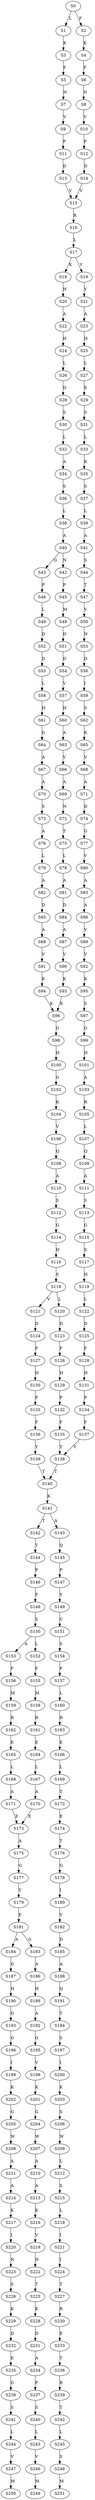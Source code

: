 strict digraph  {
	S0 -> S1 [ label = L ];
	S0 -> S2 [ label = F ];
	S1 -> S3 [ label = K ];
	S2 -> S4 [ label = K ];
	S3 -> S5 [ label = F ];
	S4 -> S6 [ label = F ];
	S5 -> S7 [ label = N ];
	S6 -> S8 [ label = N ];
	S7 -> S9 [ label = V ];
	S8 -> S10 [ label = V ];
	S9 -> S11 [ label = P ];
	S10 -> S12 [ label = P ];
	S11 -> S13 [ label = D ];
	S12 -> S14 [ label = D ];
	S13 -> S15 [ label = V ];
	S14 -> S15 [ label = V ];
	S15 -> S16 [ label = R ];
	S16 -> S17 [ label = L ];
	S17 -> S18 [ label = K ];
	S17 -> S19 [ label = V ];
	S18 -> S20 [ label = H ];
	S19 -> S21 [ label = Y ];
	S20 -> S22 [ label = A ];
	S21 -> S23 [ label = A ];
	S22 -> S24 [ label = H ];
	S23 -> S25 [ label = H ];
	S24 -> S26 [ label = L ];
	S25 -> S27 [ label = L ];
	S26 -> S28 [ label = D ];
	S27 -> S29 [ label = E ];
	S28 -> S30 [ label = S ];
	S29 -> S31 [ label = S ];
	S30 -> S32 [ label = L ];
	S31 -> S33 [ label = L ];
	S32 -> S34 [ label = A ];
	S33 -> S35 [ label = K ];
	S34 -> S36 [ label = S ];
	S35 -> S37 [ label = S ];
	S36 -> S38 [ label = L ];
	S37 -> S39 [ label = L ];
	S38 -> S40 [ label = A ];
	S39 -> S41 [ label = A ];
	S40 -> S42 [ label = N ];
	S40 -> S43 [ label = G ];
	S41 -> S44 [ label = S ];
	S42 -> S45 [ label = P ];
	S43 -> S46 [ label = P ];
	S44 -> S47 [ label = T ];
	S45 -> S48 [ label = M ];
	S46 -> S49 [ label = L ];
	S47 -> S50 [ label = V ];
	S48 -> S51 [ label = D ];
	S49 -> S52 [ label = D ];
	S50 -> S53 [ label = N ];
	S51 -> S54 [ label = D ];
	S52 -> S55 [ label = D ];
	S53 -> S56 [ label = D ];
	S54 -> S57 [ label = V ];
	S55 -> S58 [ label = L ];
	S56 -> S59 [ label = I ];
	S57 -> S60 [ label = H ];
	S58 -> S61 [ label = H ];
	S59 -> S62 [ label = S ];
	S60 -> S63 [ label = A ];
	S61 -> S64 [ label = G ];
	S62 -> S65 [ label = K ];
	S63 -> S66 [ label = V ];
	S64 -> S67 [ label = A ];
	S65 -> S68 [ label = V ];
	S66 -> S69 [ label = A ];
	S67 -> S70 [ label = A ];
	S68 -> S71 [ label = A ];
	S69 -> S72 [ label = N ];
	S70 -> S73 [ label = S ];
	S71 -> S74 [ label = D ];
	S72 -> S75 [ label = T ];
	S73 -> S76 [ label = A ];
	S74 -> S77 [ label = G ];
	S75 -> S78 [ label = L ];
	S76 -> S79 [ label = L ];
	S77 -> S80 [ label = V ];
	S78 -> S81 [ label = A ];
	S79 -> S82 [ label = A ];
	S80 -> S83 [ label = A ];
	S81 -> S84 [ label = D ];
	S82 -> S85 [ label = D ];
	S83 -> S86 [ label = A ];
	S84 -> S87 [ label = A ];
	S85 -> S88 [ label = A ];
	S86 -> S89 [ label = V ];
	S87 -> S90 [ label = V ];
	S88 -> S91 [ label = V ];
	S89 -> S92 [ label = V ];
	S90 -> S93 [ label = K ];
	S91 -> S94 [ label = K ];
	S92 -> S95 [ label = K ];
	S93 -> S96 [ label = K ];
	S94 -> S96 [ label = K ];
	S95 -> S97 [ label = S ];
	S96 -> S98 [ label = G ];
	S97 -> S99 [ label = G ];
	S98 -> S100 [ label = H ];
	S99 -> S101 [ label = H ];
	S100 -> S102 [ label = G ];
	S101 -> S103 [ label = A ];
	S102 -> S104 [ label = K ];
	S103 -> S105 [ label = R ];
	S104 -> S106 [ label = V ];
	S105 -> S107 [ label = L ];
	S106 -> S108 [ label = Q ];
	S107 -> S109 [ label = Q ];
	S108 -> S110 [ label = A ];
	S109 -> S111 [ label = A ];
	S110 -> S112 [ label = S ];
	S111 -> S113 [ label = S ];
	S112 -> S114 [ label = G ];
	S113 -> S115 [ label = G ];
	S114 -> S116 [ label = H ];
	S115 -> S117 [ label = S ];
	S116 -> S118 [ label = S ];
	S117 -> S119 [ label = H ];
	S118 -> S120 [ label = L ];
	S118 -> S121 [ label = V ];
	S119 -> S122 [ label = L ];
	S120 -> S123 [ label = D ];
	S121 -> S124 [ label = D ];
	S122 -> S125 [ label = D ];
	S123 -> S126 [ label = F ];
	S124 -> S127 [ label = F ];
	S125 -> S128 [ label = F ];
	S126 -> S129 [ label = H ];
	S127 -> S130 [ label = H ];
	S128 -> S131 [ label = H ];
	S129 -> S132 [ label = P ];
	S130 -> S133 [ label = P ];
	S131 -> S134 [ label = P ];
	S132 -> S135 [ label = F ];
	S133 -> S136 [ label = F ];
	S134 -> S137 [ label = F ];
	S135 -> S138 [ label = Y ];
	S136 -> S139 [ label = Y ];
	S137 -> S138 [ label = Y ];
	S138 -> S140 [ label = T ];
	S139 -> S140 [ label = T ];
	S140 -> S141 [ label = K ];
	S141 -> S142 [ label = T ];
	S141 -> S143 [ label = A ];
	S142 -> S144 [ label = T ];
	S143 -> S145 [ label = Q ];
	S144 -> S146 [ label = P ];
	S145 -> S147 [ label = P ];
	S146 -> S148 [ label = F ];
	S147 -> S149 [ label = Y ];
	S148 -> S150 [ label = S ];
	S149 -> S151 [ label = C ];
	S150 -> S152 [ label = L ];
	S150 -> S153 [ label = A ];
	S151 -> S154 [ label = S ];
	S152 -> S155 [ label = F ];
	S153 -> S156 [ label = F ];
	S154 -> S157 [ label = F ];
	S155 -> S158 [ label = M ];
	S156 -> S159 [ label = M ];
	S157 -> S160 [ label = L ];
	S158 -> S161 [ label = R ];
	S159 -> S162 [ label = R ];
	S160 -> S163 [ label = R ];
	S161 -> S164 [ label = E ];
	S162 -> S165 [ label = E ];
	S163 -> S166 [ label = E ];
	S164 -> S167 [ label = L ];
	S165 -> S168 [ label = L ];
	S166 -> S169 [ label = L ];
	S167 -> S170 [ label = A ];
	S168 -> S171 [ label = A ];
	S169 -> S172 [ label = T ];
	S170 -> S173 [ label = E ];
	S171 -> S173 [ label = E ];
	S172 -> S174 [ label = E ];
	S173 -> S175 [ label = A ];
	S174 -> S176 [ label = T ];
	S175 -> S177 [ label = G ];
	S176 -> S178 [ label = G ];
	S177 -> S179 [ label = Y ];
	S178 -> S180 [ label = I ];
	S179 -> S181 [ label = E ];
	S180 -> S182 [ label = V ];
	S181 -> S183 [ label = G ];
	S181 -> S184 [ label = A ];
	S182 -> S185 [ label = D ];
	S183 -> S186 [ label = A ];
	S184 -> S187 [ label = G ];
	S185 -> S188 [ label = A ];
	S186 -> S189 [ label = H ];
	S187 -> S190 [ label = H ];
	S188 -> S191 [ label = Q ];
	S189 -> S192 [ label = A ];
	S190 -> S193 [ label = G ];
	S191 -> S194 [ label = T ];
	S192 -> S195 [ label = G ];
	S193 -> S196 [ label = G ];
	S194 -> S197 [ label = S ];
	S195 -> S198 [ label = V ];
	S196 -> S199 [ label = I ];
	S197 -> S200 [ label = I ];
	S198 -> S201 [ label = K ];
	S199 -> S202 [ label = K ];
	S200 -> S203 [ label = K ];
	S201 -> S204 [ label = G ];
	S202 -> S205 [ label = G ];
	S203 -> S206 [ label = S ];
	S204 -> S207 [ label = W ];
	S205 -> S208 [ label = W ];
	S206 -> S209 [ label = W ];
	S207 -> S210 [ label = A ];
	S208 -> S211 [ label = A ];
	S209 -> S212 [ label = L ];
	S210 -> S213 [ label = A ];
	S211 -> S214 [ label = A ];
	S212 -> S215 [ label = S ];
	S213 -> S216 [ label = K ];
	S214 -> S217 [ label = K ];
	S215 -> S218 [ label = L ];
	S216 -> S219 [ label = V ];
	S217 -> S220 [ label = I ];
	S218 -> S221 [ label = I ];
	S219 -> S222 [ label = N ];
	S220 -> S223 [ label = N ];
	S221 -> S224 [ label = I ];
	S222 -> S225 [ label = T ];
	S223 -> S226 [ label = S ];
	S224 -> S227 [ label = T ];
	S225 -> S228 [ label = K ];
	S226 -> S229 [ label = K ];
	S227 -> S230 [ label = R ];
	S228 -> S231 [ label = D ];
	S229 -> S232 [ label = D ];
	S230 -> S233 [ label = E ];
	S231 -> S234 [ label = A ];
	S232 -> S235 [ label = E ];
	S233 -> S236 [ label = T ];
	S234 -> S237 [ label = P ];
	S235 -> S238 [ label = G ];
	S236 -> S239 [ label = R ];
	S237 -> S240 [ label = S ];
	S238 -> S241 [ label = S ];
	S239 -> S242 [ label = T ];
	S240 -> S243 [ label = L ];
	S241 -> S244 [ label = L ];
	S242 -> S245 [ label = L ];
	S243 -> S246 [ label = V ];
	S244 -> S247 [ label = V ];
	S245 -> S248 [ label = S ];
	S246 -> S249 [ label = M ];
	S247 -> S250 [ label = M ];
	S248 -> S251 [ label = M ];
}
